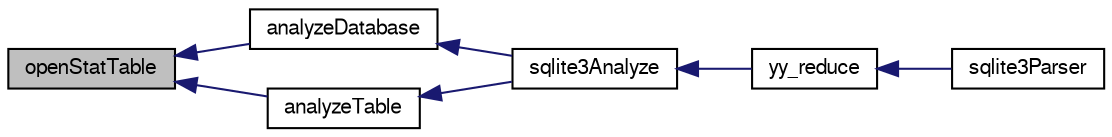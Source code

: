 digraph "openStatTable"
{
  edge [fontname="FreeSans",fontsize="10",labelfontname="FreeSans",labelfontsize="10"];
  node [fontname="FreeSans",fontsize="10",shape=record];
  rankdir="LR";
  Node188503 [label="openStatTable",height=0.2,width=0.4,color="black", fillcolor="grey75", style="filled", fontcolor="black"];
  Node188503 -> Node188504 [dir="back",color="midnightblue",fontsize="10",style="solid",fontname="FreeSans"];
  Node188504 [label="analyzeDatabase",height=0.2,width=0.4,color="black", fillcolor="white", style="filled",URL="$sqlite3_8c.html#a19f2a630f42aaa010d1b47b81f8cea18"];
  Node188504 -> Node188505 [dir="back",color="midnightblue",fontsize="10",style="solid",fontname="FreeSans"];
  Node188505 [label="sqlite3Analyze",height=0.2,width=0.4,color="black", fillcolor="white", style="filled",URL="$sqlite3_8c.html#ac696deb1ccaae3fa855cfbd0bfd4d048"];
  Node188505 -> Node188506 [dir="back",color="midnightblue",fontsize="10",style="solid",fontname="FreeSans"];
  Node188506 [label="yy_reduce",height=0.2,width=0.4,color="black", fillcolor="white", style="filled",URL="$sqlite3_8c.html#a7c419a9b25711c666a9a2449ef377f14"];
  Node188506 -> Node188507 [dir="back",color="midnightblue",fontsize="10",style="solid",fontname="FreeSans"];
  Node188507 [label="sqlite3Parser",height=0.2,width=0.4,color="black", fillcolor="white", style="filled",URL="$sqlite3_8c.html#a0327d71a5fabe0b6a343d78a2602e72a"];
  Node188503 -> Node188508 [dir="back",color="midnightblue",fontsize="10",style="solid",fontname="FreeSans"];
  Node188508 [label="analyzeTable",height=0.2,width=0.4,color="black", fillcolor="white", style="filled",URL="$sqlite3_8c.html#a85f18bcf2d42d5d6ae3033b0c49144b6"];
  Node188508 -> Node188505 [dir="back",color="midnightblue",fontsize="10",style="solid",fontname="FreeSans"];
}
